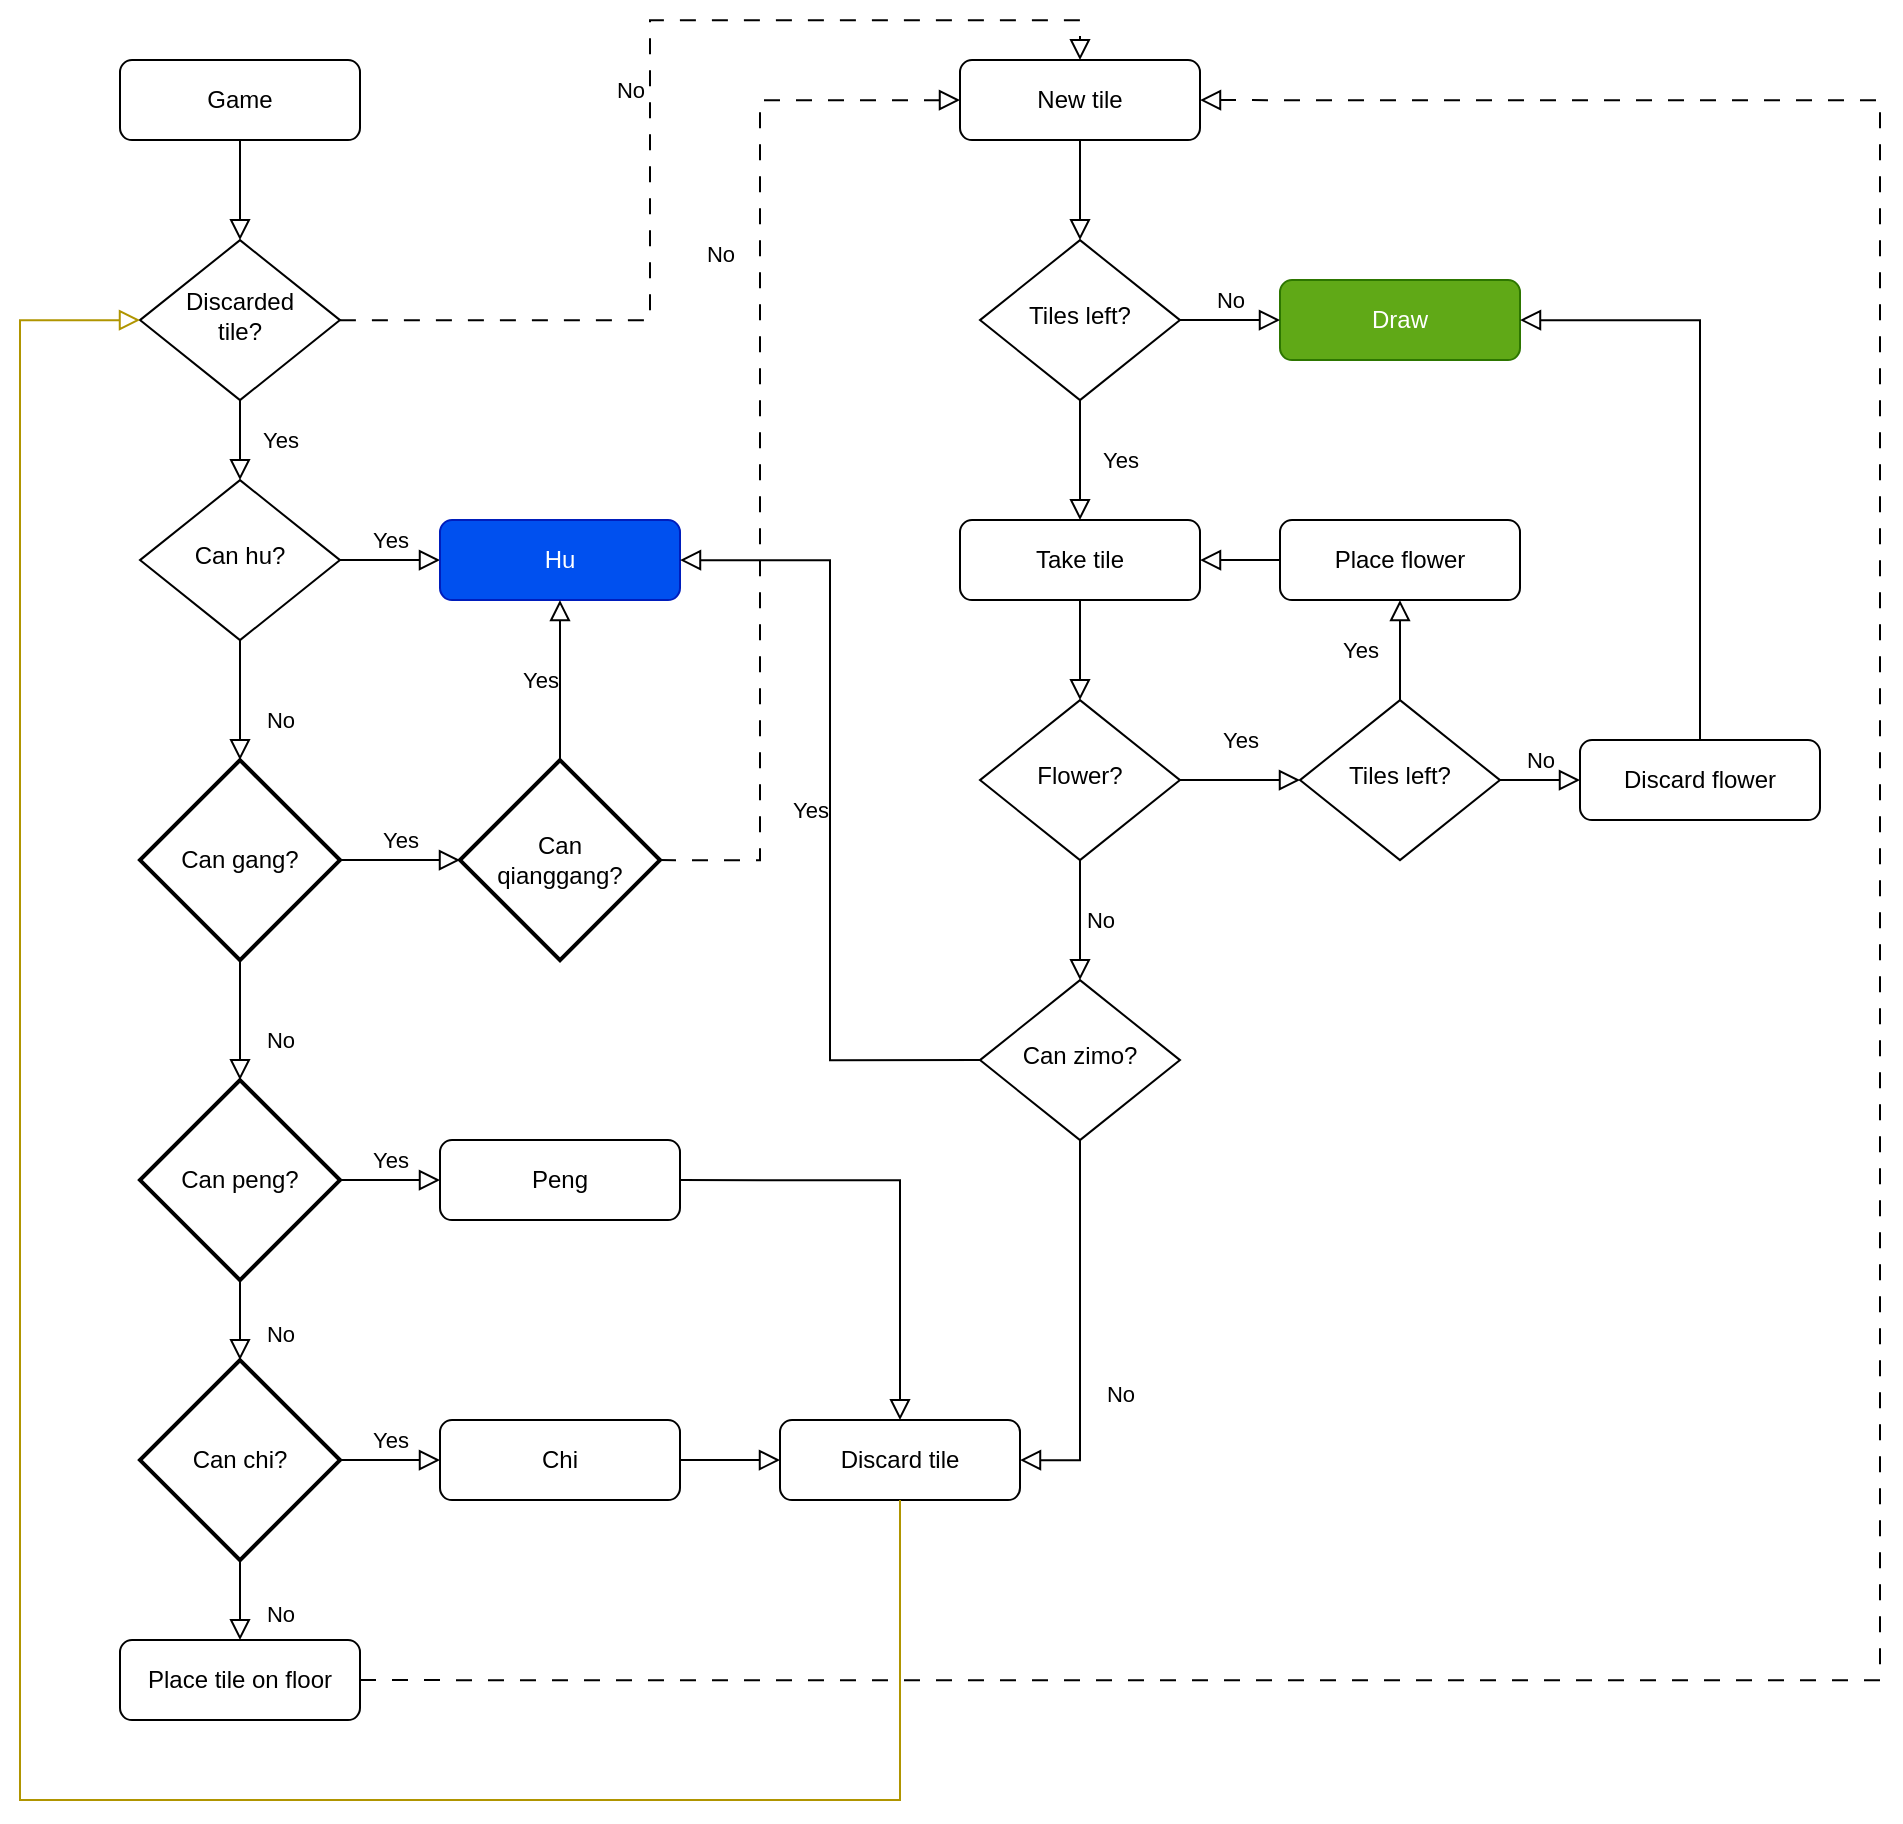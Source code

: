 <mxfile version="28.0.4">
  <diagram id="C5RBs43oDa-KdzZeNtuy" name="Page-1">
    <mxGraphModel dx="1428" dy="1036" grid="1" gridSize="10" guides="1" tooltips="1" connect="1" arrows="1" fold="1" page="1" pageScale="1" pageWidth="350" pageHeight="500" math="0" shadow="0">
      <root>
        <mxCell id="WIyWlLk6GJQsqaUBKTNV-0" />
        <mxCell id="WIyWlLk6GJQsqaUBKTNV-1" parent="WIyWlLk6GJQsqaUBKTNV-0" />
        <mxCell id="WIyWlLk6GJQsqaUBKTNV-2" value="" style="rounded=0;html=1;jettySize=auto;orthogonalLoop=1;fontSize=11;endArrow=block;endFill=0;endSize=8;strokeWidth=1;shadow=0;labelBackgroundColor=none;edgeStyle=orthogonalEdgeStyle;" parent="WIyWlLk6GJQsqaUBKTNV-1" source="WIyWlLk6GJQsqaUBKTNV-3" target="WIyWlLk6GJQsqaUBKTNV-6" edge="1">
          <mxGeometry relative="1" as="geometry" />
        </mxCell>
        <mxCell id="WIyWlLk6GJQsqaUBKTNV-3" value="Game" style="rounded=1;whiteSpace=wrap;html=1;fontSize=12;glass=0;strokeWidth=1;shadow=0;" parent="WIyWlLk6GJQsqaUBKTNV-1" vertex="1">
          <mxGeometry x="90" y="70.06" width="120" height="40" as="geometry" />
        </mxCell>
        <mxCell id="WIyWlLk6GJQsqaUBKTNV-4" value="Yes" style="rounded=0;html=1;jettySize=auto;orthogonalLoop=1;fontSize=11;endArrow=block;endFill=0;endSize=8;strokeWidth=1;shadow=0;labelBackgroundColor=none;edgeStyle=orthogonalEdgeStyle;" parent="WIyWlLk6GJQsqaUBKTNV-1" source="WIyWlLk6GJQsqaUBKTNV-6" target="WIyWlLk6GJQsqaUBKTNV-10" edge="1">
          <mxGeometry y="20" relative="1" as="geometry">
            <mxPoint as="offset" />
          </mxGeometry>
        </mxCell>
        <mxCell id="WIyWlLk6GJQsqaUBKTNV-5" value="No" style="edgeStyle=orthogonalEdgeStyle;rounded=0;html=1;jettySize=auto;orthogonalLoop=1;fontSize=11;endArrow=block;endFill=0;endSize=8;strokeWidth=1;shadow=0;labelBackgroundColor=none;entryX=0.5;entryY=0;entryDx=0;entryDy=0;dashed=1;dashPattern=8 8;" parent="WIyWlLk6GJQsqaUBKTNV-1" source="WIyWlLk6GJQsqaUBKTNV-6" target="IA2gcIlMOVvGF8PHRZQm-12" edge="1">
          <mxGeometry y="10" relative="1" as="geometry">
            <mxPoint as="offset" />
            <mxPoint x="250" y="200.06" as="targetPoint" />
          </mxGeometry>
        </mxCell>
        <mxCell id="WIyWlLk6GJQsqaUBKTNV-6" value="Discarded&lt;div&gt;tile&lt;span style=&quot;background-color: transparent; color: light-dark(rgb(0, 0, 0), rgb(255, 255, 255));&quot;&gt;?&lt;/span&gt;&lt;/div&gt;" style="rhombus;whiteSpace=wrap;html=1;shadow=0;fontFamily=Helvetica;fontSize=12;align=center;strokeWidth=1;spacing=6;spacingTop=-4;" parent="WIyWlLk6GJQsqaUBKTNV-1" vertex="1">
          <mxGeometry x="100" y="160.06" width="100" height="80" as="geometry" />
        </mxCell>
        <mxCell id="WIyWlLk6GJQsqaUBKTNV-8" value="No" style="rounded=0;html=1;jettySize=auto;orthogonalLoop=1;fontSize=11;endArrow=block;endFill=0;endSize=8;strokeWidth=1;shadow=0;labelBackgroundColor=none;edgeStyle=orthogonalEdgeStyle;exitX=0.5;exitY=1;exitDx=0;exitDy=0;entryX=0.5;entryY=0;entryDx=0;entryDy=0;entryPerimeter=0;" parent="WIyWlLk6GJQsqaUBKTNV-1" source="WIyWlLk6GJQsqaUBKTNV-10" target="IA2gcIlMOVvGF8PHRZQm-1" edge="1">
          <mxGeometry x="0.333" y="20" relative="1" as="geometry">
            <mxPoint as="offset" />
            <mxPoint x="280" y="390.06" as="sourcePoint" />
            <mxPoint x="330" y="450.06" as="targetPoint" />
          </mxGeometry>
        </mxCell>
        <mxCell id="WIyWlLk6GJQsqaUBKTNV-9" value="Yes" style="edgeStyle=orthogonalEdgeStyle;rounded=0;html=1;jettySize=auto;orthogonalLoop=1;fontSize=11;endArrow=block;endFill=0;endSize=8;strokeWidth=1;shadow=0;labelBackgroundColor=none;" parent="WIyWlLk6GJQsqaUBKTNV-1" source="WIyWlLk6GJQsqaUBKTNV-10" target="WIyWlLk6GJQsqaUBKTNV-12" edge="1">
          <mxGeometry y="10" relative="1" as="geometry">
            <mxPoint as="offset" />
          </mxGeometry>
        </mxCell>
        <mxCell id="WIyWlLk6GJQsqaUBKTNV-10" value="Can hu?" style="rhombus;whiteSpace=wrap;html=1;shadow=0;fontFamily=Helvetica;fontSize=12;align=center;strokeWidth=1;spacing=6;spacingTop=-4;" parent="WIyWlLk6GJQsqaUBKTNV-1" vertex="1">
          <mxGeometry x="100" y="280.06" width="100" height="80" as="geometry" />
        </mxCell>
        <mxCell id="WIyWlLk6GJQsqaUBKTNV-12" value="Hu" style="rounded=1;whiteSpace=wrap;html=1;fontSize=12;glass=0;strokeWidth=1;shadow=0;fillColor=#0050ef;fontColor=#ffffff;strokeColor=#001DBC;" parent="WIyWlLk6GJQsqaUBKTNV-1" vertex="1">
          <mxGeometry x="250" y="300.06" width="120" height="40" as="geometry" />
        </mxCell>
        <mxCell id="IA2gcIlMOVvGF8PHRZQm-1" value="Can gang?" style="strokeWidth=2;html=1;shape=mxgraph.flowchart.decision;whiteSpace=wrap;" parent="WIyWlLk6GJQsqaUBKTNV-1" vertex="1">
          <mxGeometry x="100" y="420.06" width="100" height="100" as="geometry" />
        </mxCell>
        <mxCell id="IA2gcIlMOVvGF8PHRZQm-3" value="Yes" style="edgeStyle=orthogonalEdgeStyle;rounded=0;html=1;jettySize=auto;orthogonalLoop=1;fontSize=11;endArrow=block;endFill=0;endSize=8;strokeWidth=1;shadow=0;labelBackgroundColor=none;exitX=1;exitY=0.5;exitDx=0;exitDy=0;exitPerimeter=0;entryX=0;entryY=0.5;entryDx=0;entryDy=0;entryPerimeter=0;" parent="WIyWlLk6GJQsqaUBKTNV-1" source="IA2gcIlMOVvGF8PHRZQm-1" target="IA2gcIlMOVvGF8PHRZQm-53" edge="1">
          <mxGeometry y="10" relative="1" as="geometry">
            <mxPoint as="offset" />
            <mxPoint x="420" y="350.06" as="sourcePoint" />
            <mxPoint x="250" y="470.06" as="targetPoint" />
          </mxGeometry>
        </mxCell>
        <mxCell id="IA2gcIlMOVvGF8PHRZQm-4" value="Can peng?" style="strokeWidth=2;html=1;shape=mxgraph.flowchart.decision;whiteSpace=wrap;" parent="WIyWlLk6GJQsqaUBKTNV-1" vertex="1">
          <mxGeometry x="100" y="580.06" width="100" height="100" as="geometry" />
        </mxCell>
        <mxCell id="IA2gcIlMOVvGF8PHRZQm-5" value="No" style="rounded=0;html=1;jettySize=auto;orthogonalLoop=1;fontSize=11;endArrow=block;endFill=0;endSize=8;strokeWidth=1;shadow=0;labelBackgroundColor=none;edgeStyle=orthogonalEdgeStyle;exitX=0.5;exitY=1;exitDx=0;exitDy=0;entryX=0.5;entryY=0;entryDx=0;entryDy=0;entryPerimeter=0;exitPerimeter=0;" parent="WIyWlLk6GJQsqaUBKTNV-1" source="IA2gcIlMOVvGF8PHRZQm-1" target="IA2gcIlMOVvGF8PHRZQm-4" edge="1">
          <mxGeometry x="0.333" y="20" relative="1" as="geometry">
            <mxPoint as="offset" />
            <mxPoint x="390" y="520.06" as="sourcePoint" />
            <mxPoint x="390" y="580.06" as="targetPoint" />
          </mxGeometry>
        </mxCell>
        <mxCell id="IA2gcIlMOVvGF8PHRZQm-6" value="Peng" style="rounded=1;whiteSpace=wrap;html=1;fontSize=12;glass=0;strokeWidth=1;shadow=0;" parent="WIyWlLk6GJQsqaUBKTNV-1" vertex="1">
          <mxGeometry x="250" y="610.06" width="120" height="40" as="geometry" />
        </mxCell>
        <mxCell id="IA2gcIlMOVvGF8PHRZQm-7" value="Yes" style="edgeStyle=orthogonalEdgeStyle;rounded=0;html=1;jettySize=auto;orthogonalLoop=1;fontSize=11;endArrow=block;endFill=0;endSize=8;strokeWidth=1;shadow=0;labelBackgroundColor=none;exitX=1;exitY=0.5;exitDx=0;exitDy=0;exitPerimeter=0;entryX=0;entryY=0.5;entryDx=0;entryDy=0;" parent="WIyWlLk6GJQsqaUBKTNV-1" source="IA2gcIlMOVvGF8PHRZQm-4" target="IA2gcIlMOVvGF8PHRZQm-6" edge="1">
          <mxGeometry y="10" relative="1" as="geometry">
            <mxPoint as="offset" />
            <mxPoint x="360" y="530.06" as="sourcePoint" />
            <mxPoint x="410" y="530.06" as="targetPoint" />
          </mxGeometry>
        </mxCell>
        <mxCell id="IA2gcIlMOVvGF8PHRZQm-8" value="Can chi?" style="strokeWidth=2;html=1;shape=mxgraph.flowchart.decision;whiteSpace=wrap;" parent="WIyWlLk6GJQsqaUBKTNV-1" vertex="1">
          <mxGeometry x="100" y="720.06" width="100" height="100" as="geometry" />
        </mxCell>
        <mxCell id="IA2gcIlMOVvGF8PHRZQm-10" value="Chi" style="rounded=1;whiteSpace=wrap;html=1;fontSize=12;glass=0;strokeWidth=1;shadow=0;" parent="WIyWlLk6GJQsqaUBKTNV-1" vertex="1">
          <mxGeometry x="250" y="750.06" width="120" height="40" as="geometry" />
        </mxCell>
        <mxCell id="IA2gcIlMOVvGF8PHRZQm-11" value="Yes" style="edgeStyle=orthogonalEdgeStyle;rounded=0;html=1;jettySize=auto;orthogonalLoop=1;fontSize=11;endArrow=block;endFill=0;endSize=8;strokeWidth=1;shadow=0;labelBackgroundColor=none;exitX=1;exitY=0.5;exitDx=0;exitDy=0;exitPerimeter=0;entryX=0;entryY=0.5;entryDx=0;entryDy=0;" parent="WIyWlLk6GJQsqaUBKTNV-1" source="IA2gcIlMOVvGF8PHRZQm-8" target="IA2gcIlMOVvGF8PHRZQm-10" edge="1">
          <mxGeometry y="10" relative="1" as="geometry">
            <mxPoint as="offset" />
            <mxPoint x="220" y="620.06" as="sourcePoint" />
            <mxPoint x="270" y="620.06" as="targetPoint" />
          </mxGeometry>
        </mxCell>
        <mxCell id="IA2gcIlMOVvGF8PHRZQm-12" value="New tile" style="rounded=1;whiteSpace=wrap;html=1;fontSize=12;glass=0;strokeWidth=1;shadow=0;" parent="WIyWlLk6GJQsqaUBKTNV-1" vertex="1">
          <mxGeometry x="510" y="70.06" width="120" height="40" as="geometry" />
        </mxCell>
        <mxCell id="IA2gcIlMOVvGF8PHRZQm-13" value="Tiles left?" style="rhombus;whiteSpace=wrap;html=1;shadow=0;fontFamily=Helvetica;fontSize=12;align=center;strokeWidth=1;spacing=6;spacingTop=-4;" parent="WIyWlLk6GJQsqaUBKTNV-1" vertex="1">
          <mxGeometry x="520" y="160.06" width="100" height="80" as="geometry" />
        </mxCell>
        <mxCell id="IA2gcIlMOVvGF8PHRZQm-14" value="Draw" style="rounded=1;whiteSpace=wrap;html=1;fontSize=12;glass=0;strokeWidth=1;shadow=0;fillColor=#60a917;fontColor=#ffffff;strokeColor=#2D7600;" parent="WIyWlLk6GJQsqaUBKTNV-1" vertex="1">
          <mxGeometry x="670" y="180.06" width="120" height="40" as="geometry" />
        </mxCell>
        <mxCell id="IA2gcIlMOVvGF8PHRZQm-15" value="No" style="edgeStyle=orthogonalEdgeStyle;rounded=0;html=1;jettySize=auto;orthogonalLoop=1;fontSize=11;endArrow=block;endFill=0;endSize=8;strokeWidth=1;shadow=0;labelBackgroundColor=none;exitX=1;exitY=0.5;exitDx=0;exitDy=0;entryX=0;entryY=0.5;entryDx=0;entryDy=0;" parent="WIyWlLk6GJQsqaUBKTNV-1" source="IA2gcIlMOVvGF8PHRZQm-13" target="IA2gcIlMOVvGF8PHRZQm-14" edge="1">
          <mxGeometry y="10" relative="1" as="geometry">
            <mxPoint as="offset" />
            <mxPoint x="200" y="190.06" as="sourcePoint" />
            <mxPoint x="250" y="190.06" as="targetPoint" />
          </mxGeometry>
        </mxCell>
        <mxCell id="IA2gcIlMOVvGF8PHRZQm-16" value="" style="rounded=0;html=1;jettySize=auto;orthogonalLoop=1;fontSize=11;endArrow=block;endFill=0;endSize=8;strokeWidth=1;shadow=0;labelBackgroundColor=none;edgeStyle=orthogonalEdgeStyle;exitX=0.5;exitY=1;exitDx=0;exitDy=0;entryX=0.5;entryY=0;entryDx=0;entryDy=0;" parent="WIyWlLk6GJQsqaUBKTNV-1" source="IA2gcIlMOVvGF8PHRZQm-12" target="IA2gcIlMOVvGF8PHRZQm-13" edge="1">
          <mxGeometry relative="1" as="geometry">
            <mxPoint x="120" y="130.06" as="sourcePoint" />
            <mxPoint x="120" y="180.06" as="targetPoint" />
          </mxGeometry>
        </mxCell>
        <mxCell id="IA2gcIlMOVvGF8PHRZQm-17" value="Can zimo?" style="rhombus;whiteSpace=wrap;html=1;shadow=0;fontFamily=Helvetica;fontSize=12;align=center;strokeWidth=1;spacing=6;spacingTop=-4;" parent="WIyWlLk6GJQsqaUBKTNV-1" vertex="1">
          <mxGeometry x="520" y="530.06" width="100" height="80" as="geometry" />
        </mxCell>
        <mxCell id="IA2gcIlMOVvGF8PHRZQm-22" value="Yes" style="edgeStyle=orthogonalEdgeStyle;rounded=0;html=1;jettySize=auto;orthogonalLoop=1;fontSize=11;endArrow=block;endFill=0;endSize=8;strokeWidth=1;shadow=0;labelBackgroundColor=none;exitX=0;exitY=0.5;exitDx=0;exitDy=0;entryX=1;entryY=0.5;entryDx=0;entryDy=0;" parent="WIyWlLk6GJQsqaUBKTNV-1" source="IA2gcIlMOVvGF8PHRZQm-17" target="WIyWlLk6GJQsqaUBKTNV-12" edge="1">
          <mxGeometry y="10" relative="1" as="geometry">
            <mxPoint as="offset" />
            <mxPoint x="620" y="640.06" as="sourcePoint" />
            <mxPoint x="840" y="570.06" as="targetPoint" />
          </mxGeometry>
        </mxCell>
        <mxCell id="IA2gcIlMOVvGF8PHRZQm-25" value="No" style="rounded=0;html=1;jettySize=auto;orthogonalLoop=1;fontSize=11;endArrow=block;endFill=0;endSize=8;strokeWidth=1;shadow=0;labelBackgroundColor=none;edgeStyle=orthogonalEdgeStyle;exitX=0.5;exitY=1;exitDx=0;exitDy=0;entryX=1;entryY=0.5;entryDx=0;entryDy=0;" parent="WIyWlLk6GJQsqaUBKTNV-1" source="IA2gcIlMOVvGF8PHRZQm-17" target="IA2gcIlMOVvGF8PHRZQm-60" edge="1">
          <mxGeometry x="0.333" y="20" relative="1" as="geometry">
            <mxPoint as="offset" />
            <mxPoint x="620" y="550.06" as="sourcePoint" />
            <mxPoint x="710" y="590.06" as="targetPoint" />
          </mxGeometry>
        </mxCell>
        <mxCell id="IA2gcIlMOVvGF8PHRZQm-30" value="Yes" style="rounded=0;html=1;jettySize=auto;orthogonalLoop=1;fontSize=11;endArrow=block;endFill=0;endSize=8;strokeWidth=1;shadow=0;labelBackgroundColor=none;edgeStyle=orthogonalEdgeStyle;exitX=0.5;exitY=1;exitDx=0;exitDy=0;entryX=0.5;entryY=0;entryDx=0;entryDy=0;" parent="WIyWlLk6GJQsqaUBKTNV-1" source="IA2gcIlMOVvGF8PHRZQm-13" target="IA2gcIlMOVvGF8PHRZQm-31" edge="1">
          <mxGeometry y="20" relative="1" as="geometry">
            <mxPoint as="offset" />
            <mxPoint x="530" y="250.06" as="sourcePoint" />
            <mxPoint x="570" y="290.06" as="targetPoint" />
          </mxGeometry>
        </mxCell>
        <mxCell id="IA2gcIlMOVvGF8PHRZQm-31" value="Take tile" style="rounded=1;whiteSpace=wrap;html=1;fontSize=12;glass=0;strokeWidth=1;shadow=0;" parent="WIyWlLk6GJQsqaUBKTNV-1" vertex="1">
          <mxGeometry x="510" y="300.06" width="120" height="40" as="geometry" />
        </mxCell>
        <mxCell id="IA2gcIlMOVvGF8PHRZQm-32" value="Flower?" style="rhombus;whiteSpace=wrap;html=1;shadow=0;fontFamily=Helvetica;fontSize=12;align=center;strokeWidth=1;spacing=6;spacingTop=-4;" parent="WIyWlLk6GJQsqaUBKTNV-1" vertex="1">
          <mxGeometry x="520" y="390.06" width="100" height="80" as="geometry" />
        </mxCell>
        <mxCell id="IA2gcIlMOVvGF8PHRZQm-35" value="Tiles left?" style="rhombus;whiteSpace=wrap;html=1;shadow=0;fontFamily=Helvetica;fontSize=12;align=center;strokeWidth=1;spacing=6;spacingTop=-4;" parent="WIyWlLk6GJQsqaUBKTNV-1" vertex="1">
          <mxGeometry x="680" y="390.06" width="100" height="80" as="geometry" />
        </mxCell>
        <mxCell id="IA2gcIlMOVvGF8PHRZQm-37" value="" style="rounded=0;html=1;jettySize=auto;orthogonalLoop=1;fontSize=11;endArrow=block;endFill=0;endSize=8;strokeWidth=1;shadow=0;labelBackgroundColor=none;edgeStyle=orthogonalEdgeStyle;exitX=0.5;exitY=1;exitDx=0;exitDy=0;entryX=0.5;entryY=0;entryDx=0;entryDy=0;" parent="WIyWlLk6GJQsqaUBKTNV-1" source="IA2gcIlMOVvGF8PHRZQm-31" target="IA2gcIlMOVvGF8PHRZQm-32" edge="1">
          <mxGeometry relative="1" as="geometry">
            <mxPoint x="500" y="370.06" as="sourcePoint" />
            <mxPoint x="500" y="420.06" as="targetPoint" />
          </mxGeometry>
        </mxCell>
        <mxCell id="IA2gcIlMOVvGF8PHRZQm-39" value="Yes" style="rounded=0;html=1;jettySize=auto;orthogonalLoop=1;fontSize=11;endArrow=block;endFill=0;endSize=8;strokeWidth=1;shadow=0;labelBackgroundColor=none;edgeStyle=orthogonalEdgeStyle;exitX=1;exitY=0.5;exitDx=0;exitDy=0;entryX=0;entryY=0.5;entryDx=0;entryDy=0;" parent="WIyWlLk6GJQsqaUBKTNV-1" source="IA2gcIlMOVvGF8PHRZQm-32" target="IA2gcIlMOVvGF8PHRZQm-35" edge="1">
          <mxGeometry y="20" relative="1" as="geometry">
            <mxPoint as="offset" />
            <mxPoint x="520" y="480.06" as="sourcePoint" />
            <mxPoint x="620" y="370.06" as="targetPoint" />
          </mxGeometry>
        </mxCell>
        <mxCell id="IA2gcIlMOVvGF8PHRZQm-40" value="Discard flower" style="rounded=1;whiteSpace=wrap;html=1;fontSize=12;glass=0;strokeWidth=1;shadow=0;" parent="WIyWlLk6GJQsqaUBKTNV-1" vertex="1">
          <mxGeometry x="820" y="410.06" width="120" height="40" as="geometry" />
        </mxCell>
        <mxCell id="IA2gcIlMOVvGF8PHRZQm-41" value="No" style="edgeStyle=orthogonalEdgeStyle;rounded=0;html=1;jettySize=auto;orthogonalLoop=1;fontSize=11;endArrow=block;endFill=0;endSize=8;strokeWidth=1;shadow=0;labelBackgroundColor=none;exitX=1;exitY=0.5;exitDx=0;exitDy=0;entryX=0;entryY=0.5;entryDx=0;entryDy=0;" parent="WIyWlLk6GJQsqaUBKTNV-1" source="IA2gcIlMOVvGF8PHRZQm-35" target="IA2gcIlMOVvGF8PHRZQm-40" edge="1">
          <mxGeometry y="10" relative="1" as="geometry">
            <mxPoint as="offset" />
            <mxPoint x="770" y="570.06" as="sourcePoint" />
            <mxPoint x="770" y="560.06" as="targetPoint" />
          </mxGeometry>
        </mxCell>
        <mxCell id="IA2gcIlMOVvGF8PHRZQm-43" value="" style="rounded=0;html=1;jettySize=auto;orthogonalLoop=1;fontSize=11;endArrow=block;endFill=0;endSize=8;strokeWidth=1;shadow=0;labelBackgroundColor=none;edgeStyle=orthogonalEdgeStyle;exitX=0.5;exitY=0;exitDx=0;exitDy=0;entryX=1;entryY=0.5;entryDx=0;entryDy=0;" parent="WIyWlLk6GJQsqaUBKTNV-1" source="IA2gcIlMOVvGF8PHRZQm-40" target="IA2gcIlMOVvGF8PHRZQm-14" edge="1">
          <mxGeometry relative="1" as="geometry">
            <mxPoint x="850" y="510.06" as="sourcePoint" />
            <mxPoint x="880" y="490.06" as="targetPoint" />
          </mxGeometry>
        </mxCell>
        <mxCell id="IA2gcIlMOVvGF8PHRZQm-44" value="No" style="edgeStyle=orthogonalEdgeStyle;rounded=0;html=1;jettySize=auto;orthogonalLoop=1;fontSize=11;endArrow=block;endFill=0;endSize=8;strokeWidth=1;shadow=0;labelBackgroundColor=none;exitX=0.5;exitY=1;exitDx=0;exitDy=0;entryX=0.5;entryY=0;entryDx=0;entryDy=0;" parent="WIyWlLk6GJQsqaUBKTNV-1" source="IA2gcIlMOVvGF8PHRZQm-32" target="IA2gcIlMOVvGF8PHRZQm-17" edge="1">
          <mxGeometry y="10" relative="1" as="geometry">
            <mxPoint as="offset" />
            <mxPoint x="520" y="520.06" as="sourcePoint" />
            <mxPoint x="570" y="520.06" as="targetPoint" />
          </mxGeometry>
        </mxCell>
        <mxCell id="IA2gcIlMOVvGF8PHRZQm-45" value="Place flower" style="rounded=1;whiteSpace=wrap;html=1;fontSize=12;glass=0;strokeWidth=1;shadow=0;" parent="WIyWlLk6GJQsqaUBKTNV-1" vertex="1">
          <mxGeometry x="670" y="300.06" width="120" height="40" as="geometry" />
        </mxCell>
        <mxCell id="IA2gcIlMOVvGF8PHRZQm-46" value="Yes" style="rounded=0;html=1;jettySize=auto;orthogonalLoop=1;fontSize=11;endArrow=block;endFill=0;endSize=8;strokeWidth=1;shadow=0;labelBackgroundColor=none;edgeStyle=orthogonalEdgeStyle;exitX=0.5;exitY=0;exitDx=0;exitDy=0;entryX=0.5;entryY=1;entryDx=0;entryDy=0;" parent="WIyWlLk6GJQsqaUBKTNV-1" source="IA2gcIlMOVvGF8PHRZQm-35" target="IA2gcIlMOVvGF8PHRZQm-45" edge="1">
          <mxGeometry y="20" relative="1" as="geometry">
            <mxPoint as="offset" />
            <mxPoint x="740" y="360.06" as="sourcePoint" />
            <mxPoint x="800" y="360.06" as="targetPoint" />
          </mxGeometry>
        </mxCell>
        <mxCell id="IA2gcIlMOVvGF8PHRZQm-48" value="" style="rounded=0;html=1;jettySize=auto;orthogonalLoop=1;fontSize=11;endArrow=block;endFill=0;endSize=8;strokeWidth=1;shadow=0;labelBackgroundColor=none;edgeStyle=orthogonalEdgeStyle;exitX=0;exitY=0.5;exitDx=0;exitDy=0;entryX=1;entryY=0.5;entryDx=0;entryDy=0;" parent="WIyWlLk6GJQsqaUBKTNV-1" source="IA2gcIlMOVvGF8PHRZQm-45" target="IA2gcIlMOVvGF8PHRZQm-31" edge="1">
          <mxGeometry relative="1" as="geometry">
            <mxPoint x="680" y="270.06" as="sourcePoint" />
            <mxPoint x="680" y="320.06" as="targetPoint" />
          </mxGeometry>
        </mxCell>
        <mxCell id="IA2gcIlMOVvGF8PHRZQm-53" value="Can&lt;div&gt;qianggang?&lt;/div&gt;" style="strokeWidth=2;html=1;shape=mxgraph.flowchart.decision;whiteSpace=wrap;" parent="WIyWlLk6GJQsqaUBKTNV-1" vertex="1">
          <mxGeometry x="260" y="420.06" width="100" height="100" as="geometry" />
        </mxCell>
        <mxCell id="IA2gcIlMOVvGF8PHRZQm-56" value="Yes" style="edgeStyle=orthogonalEdgeStyle;rounded=0;html=1;jettySize=auto;orthogonalLoop=1;fontSize=11;endArrow=block;endFill=0;endSize=8;strokeWidth=1;shadow=0;labelBackgroundColor=none;exitX=0.5;exitY=0;exitDx=0;exitDy=0;exitPerimeter=0;entryX=0.5;entryY=1;entryDx=0;entryDy=0;" parent="WIyWlLk6GJQsqaUBKTNV-1" source="IA2gcIlMOVvGF8PHRZQm-53" target="WIyWlLk6GJQsqaUBKTNV-12" edge="1">
          <mxGeometry y="10" relative="1" as="geometry">
            <mxPoint as="offset" />
            <mxPoint x="450" y="390.06" as="sourcePoint" />
            <mxPoint x="410" y="470.06" as="targetPoint" />
          </mxGeometry>
        </mxCell>
        <mxCell id="IA2gcIlMOVvGF8PHRZQm-58" value="No" style="rounded=0;html=1;jettySize=auto;orthogonalLoop=1;fontSize=11;endArrow=block;endFill=0;endSize=8;strokeWidth=1;shadow=0;labelBackgroundColor=none;edgeStyle=orthogonalEdgeStyle;exitX=1;exitY=0.5;exitDx=0;exitDy=0;exitPerimeter=0;entryX=0;entryY=0.5;entryDx=0;entryDy=0;dashed=1;dashPattern=8 8;" parent="WIyWlLk6GJQsqaUBKTNV-1" source="IA2gcIlMOVvGF8PHRZQm-53" target="IA2gcIlMOVvGF8PHRZQm-12" edge="1">
          <mxGeometry x="0.333" y="20" relative="1" as="geometry">
            <mxPoint as="offset" />
            <mxPoint x="240" y="650.06" as="sourcePoint" />
            <mxPoint x="560" y="120.06" as="targetPoint" />
            <Array as="points">
              <mxPoint x="410" y="470.06" />
              <mxPoint x="410" y="90.06" />
            </Array>
          </mxGeometry>
        </mxCell>
        <mxCell id="IA2gcIlMOVvGF8PHRZQm-60" value="Discard tile" style="rounded=1;whiteSpace=wrap;html=1;fontSize=12;glass=0;strokeWidth=1;shadow=0;" parent="WIyWlLk6GJQsqaUBKTNV-1" vertex="1">
          <mxGeometry x="420" y="750.06" width="120" height="40" as="geometry" />
        </mxCell>
        <mxCell id="IA2gcIlMOVvGF8PHRZQm-61" value="" style="rounded=0;html=1;jettySize=auto;orthogonalLoop=1;fontSize=11;endArrow=block;endFill=0;endSize=8;strokeWidth=1;shadow=0;labelBackgroundColor=none;edgeStyle=orthogonalEdgeStyle;exitX=1;exitY=0.5;exitDx=0;exitDy=0;entryX=0.5;entryY=0;entryDx=0;entryDy=0;" parent="WIyWlLk6GJQsqaUBKTNV-1" source="IA2gcIlMOVvGF8PHRZQm-6" target="IA2gcIlMOVvGF8PHRZQm-60" edge="1">
          <mxGeometry relative="1" as="geometry">
            <mxPoint x="320" y="550.06" as="sourcePoint" />
            <mxPoint x="410" y="630.06" as="targetPoint" />
          </mxGeometry>
        </mxCell>
        <mxCell id="IA2gcIlMOVvGF8PHRZQm-62" value="" style="rounded=0;html=1;jettySize=auto;orthogonalLoop=1;fontSize=11;endArrow=block;endFill=0;endSize=8;strokeWidth=1;shadow=0;labelBackgroundColor=none;edgeStyle=orthogonalEdgeStyle;exitX=1;exitY=0.5;exitDx=0;exitDy=0;entryX=0;entryY=0.5;entryDx=0;entryDy=0;" parent="WIyWlLk6GJQsqaUBKTNV-1" source="IA2gcIlMOVvGF8PHRZQm-10" target="IA2gcIlMOVvGF8PHRZQm-60" edge="1">
          <mxGeometry relative="1" as="geometry">
            <mxPoint x="310" y="700.06" as="sourcePoint" />
            <mxPoint x="310" y="750.06" as="targetPoint" />
          </mxGeometry>
        </mxCell>
        <mxCell id="IA2gcIlMOVvGF8PHRZQm-63" value="Place tile on floor" style="rounded=1;whiteSpace=wrap;html=1;fontSize=12;glass=0;strokeWidth=1;shadow=0;" parent="WIyWlLk6GJQsqaUBKTNV-1" vertex="1">
          <mxGeometry x="90" y="860.06" width="120" height="40" as="geometry" />
        </mxCell>
        <mxCell id="IA2gcIlMOVvGF8PHRZQm-67" value="No" style="rounded=0;html=1;jettySize=auto;orthogonalLoop=1;fontSize=11;endArrow=block;endFill=0;endSize=8;strokeWidth=1;shadow=0;labelBackgroundColor=none;edgeStyle=orthogonalEdgeStyle;exitX=0.5;exitY=1;exitDx=0;exitDy=0;entryX=0.5;entryY=0;entryDx=0;entryDy=0;exitPerimeter=0;" parent="WIyWlLk6GJQsqaUBKTNV-1" source="IA2gcIlMOVvGF8PHRZQm-8" target="IA2gcIlMOVvGF8PHRZQm-63" edge="1">
          <mxGeometry x="0.333" y="20" relative="1" as="geometry">
            <mxPoint as="offset" />
            <mxPoint x="270" y="810.06" as="sourcePoint" />
            <mxPoint x="270" y="850.06" as="targetPoint" />
          </mxGeometry>
        </mxCell>
        <mxCell id="IA2gcIlMOVvGF8PHRZQm-68" value="No" style="rounded=0;html=1;jettySize=auto;orthogonalLoop=1;fontSize=11;endArrow=block;endFill=0;endSize=8;strokeWidth=1;shadow=0;labelBackgroundColor=none;edgeStyle=orthogonalEdgeStyle;exitX=0.5;exitY=1;exitDx=0;exitDy=0;exitPerimeter=0;entryX=0.5;entryY=0;entryDx=0;entryDy=0;entryPerimeter=0;" parent="WIyWlLk6GJQsqaUBKTNV-1" source="IA2gcIlMOVvGF8PHRZQm-4" target="IA2gcIlMOVvGF8PHRZQm-8" edge="1">
          <mxGeometry x="0.333" y="20" relative="1" as="geometry">
            <mxPoint as="offset" />
            <mxPoint x="150" y="690.06" as="sourcePoint" />
            <mxPoint x="260" y="680.06" as="targetPoint" />
          </mxGeometry>
        </mxCell>
        <mxCell id="IA2gcIlMOVvGF8PHRZQm-70" value="" style="rounded=0;html=1;jettySize=auto;orthogonalLoop=1;fontSize=11;endArrow=block;endFill=0;endSize=8;strokeWidth=1;shadow=0;labelBackgroundColor=none;edgeStyle=orthogonalEdgeStyle;exitX=1;exitY=0.5;exitDx=0;exitDy=0;entryX=1;entryY=0.5;entryDx=0;entryDy=0;dashed=1;dashPattern=8 8;" parent="WIyWlLk6GJQsqaUBKTNV-1" source="IA2gcIlMOVvGF8PHRZQm-63" target="IA2gcIlMOVvGF8PHRZQm-12" edge="1">
          <mxGeometry relative="1" as="geometry">
            <mxPoint x="430" y="930.06" as="sourcePoint" />
            <mxPoint x="1050" y="100.06" as="targetPoint" />
            <Array as="points">
              <mxPoint x="970" y="880.06" />
              <mxPoint x="970" y="90.06" />
            </Array>
          </mxGeometry>
        </mxCell>
        <mxCell id="IA2gcIlMOVvGF8PHRZQm-85" value="" style="rounded=0;html=1;jettySize=auto;orthogonalLoop=1;fontSize=11;endArrow=block;endFill=0;endSize=8;strokeWidth=1;shadow=0;labelBackgroundColor=none;edgeStyle=orthogonalEdgeStyle;exitX=0.5;exitY=1;exitDx=0;exitDy=0;fillColor=#e3c800;strokeColor=#B09500;entryX=0;entryY=0.5;entryDx=0;entryDy=0;" parent="WIyWlLk6GJQsqaUBKTNV-1" source="IA2gcIlMOVvGF8PHRZQm-60" target="WIyWlLk6GJQsqaUBKTNV-6" edge="1">
          <mxGeometry relative="1" as="geometry">
            <mxPoint x="590" y="950.06" as="sourcePoint" />
            <mxPoint x="30" y="280.06" as="targetPoint" />
            <Array as="points">
              <mxPoint x="480" y="940" />
              <mxPoint x="40" y="940" />
              <mxPoint x="40" y="200" />
            </Array>
          </mxGeometry>
        </mxCell>
      </root>
    </mxGraphModel>
  </diagram>
</mxfile>
